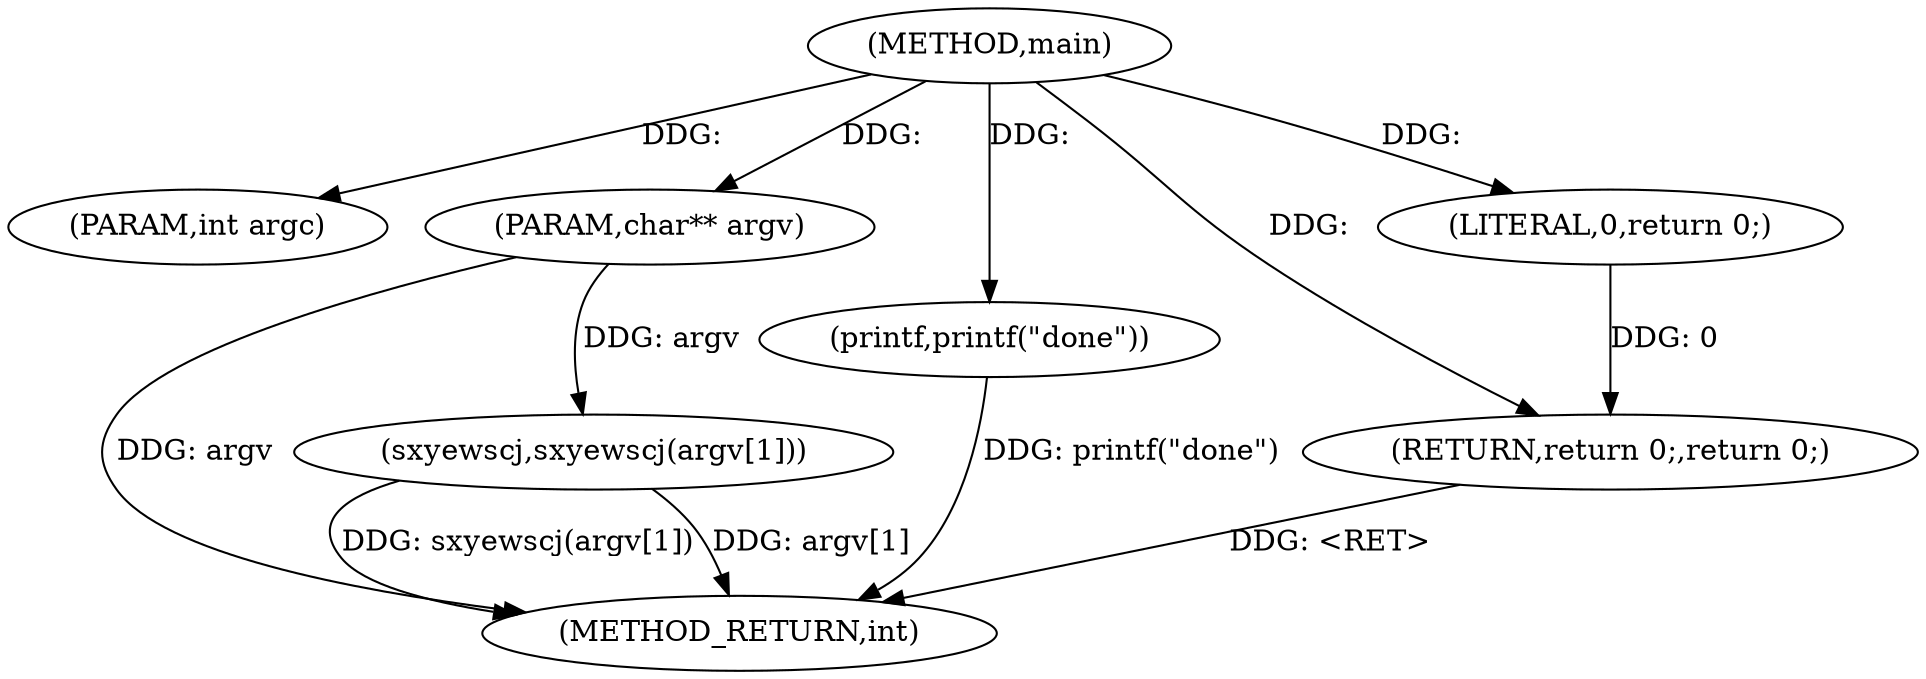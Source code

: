digraph main {  
"8669969714643549727" [label = "(METHOD,main)" ]
"8669969714643549739" [label = "(METHOD_RETURN,int)" ]
"8669969714643549728" [label = "(PARAM,int argc)" ]
"8669969714643549729" [label = "(PARAM,char** argv)" ]
"8669969714643549731" [label = "(sxyewscj,sxyewscj(argv[1]))" ]
"8669969714643549735" [label = "(printf,printf(\"done\"))" ]
"8669969714643549737" [label = "(RETURN,return 0;,return 0;)" ]
"8669969714643549738" [label = "(LITERAL,0,return 0;)" ]
  "8669969714643549735" -> "8669969714643549739"  [ label = "DDG: printf(\"done\")"] 
  "8669969714643549731" -> "8669969714643549739"  [ label = "DDG: sxyewscj(argv[1])"] 
  "8669969714643549731" -> "8669969714643549739"  [ label = "DDG: argv[1]"] 
  "8669969714643549729" -> "8669969714643549739"  [ label = "DDG: argv"] 
  "8669969714643549737" -> "8669969714643549739"  [ label = "DDG: <RET>"] 
  "8669969714643549727" -> "8669969714643549728"  [ label = "DDG: "] 
  "8669969714643549727" -> "8669969714643549729"  [ label = "DDG: "] 
  "8669969714643549729" -> "8669969714643549731"  [ label = "DDG: argv"] 
  "8669969714643549727" -> "8669969714643549735"  [ label = "DDG: "] 
  "8669969714643549738" -> "8669969714643549737"  [ label = "DDG: 0"] 
  "8669969714643549727" -> "8669969714643549737"  [ label = "DDG: "] 
  "8669969714643549727" -> "8669969714643549738"  [ label = "DDG: "] 
}
